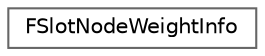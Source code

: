 digraph "Graphical Class Hierarchy"
{
 // INTERACTIVE_SVG=YES
 // LATEX_PDF_SIZE
  bgcolor="transparent";
  edge [fontname=Helvetica,fontsize=10,labelfontname=Helvetica,labelfontsize=10];
  node [fontname=Helvetica,fontsize=10,shape=box,height=0.2,width=0.4];
  rankdir="LR";
  Node0 [id="Node000000",label="FSlotNodeWeightInfo",height=0.2,width=0.4,color="grey40", fillcolor="white", style="filled",URL="$d4/d08/structFSlotNodeWeightInfo.html",tooltip="Slot node weight information - this is transient data that is used by slot node."];
}
